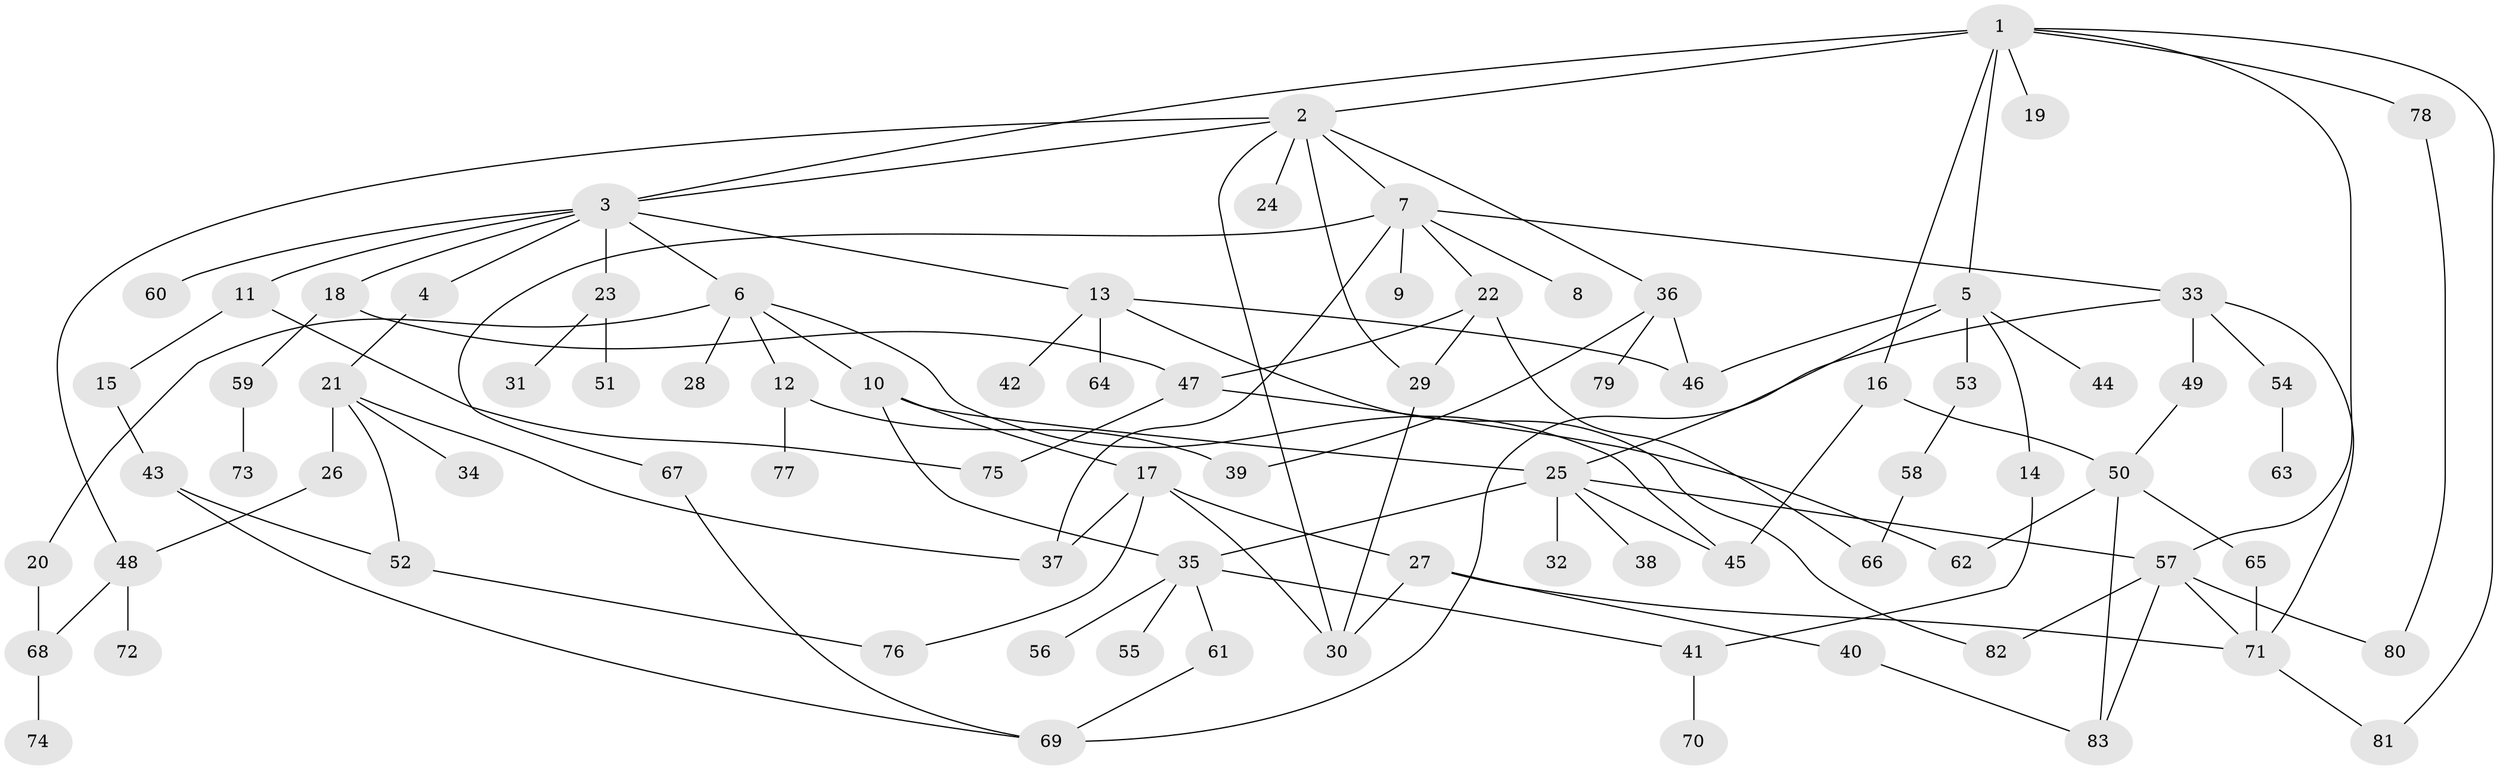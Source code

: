 // Generated by graph-tools (version 1.1) at 2025/41/03/09/25 04:41:06]
// undirected, 83 vertices, 118 edges
graph export_dot {
graph [start="1"]
  node [color=gray90,style=filled];
  1;
  2;
  3;
  4;
  5;
  6;
  7;
  8;
  9;
  10;
  11;
  12;
  13;
  14;
  15;
  16;
  17;
  18;
  19;
  20;
  21;
  22;
  23;
  24;
  25;
  26;
  27;
  28;
  29;
  30;
  31;
  32;
  33;
  34;
  35;
  36;
  37;
  38;
  39;
  40;
  41;
  42;
  43;
  44;
  45;
  46;
  47;
  48;
  49;
  50;
  51;
  52;
  53;
  54;
  55;
  56;
  57;
  58;
  59;
  60;
  61;
  62;
  63;
  64;
  65;
  66;
  67;
  68;
  69;
  70;
  71;
  72;
  73;
  74;
  75;
  76;
  77;
  78;
  79;
  80;
  81;
  82;
  83;
  1 -- 2;
  1 -- 5;
  1 -- 16;
  1 -- 19;
  1 -- 78;
  1 -- 57;
  1 -- 3;
  1 -- 81;
  2 -- 3;
  2 -- 7;
  2 -- 24;
  2 -- 36;
  2 -- 48;
  2 -- 30;
  2 -- 29;
  3 -- 4;
  3 -- 6;
  3 -- 11;
  3 -- 13;
  3 -- 18;
  3 -- 23;
  3 -- 60;
  4 -- 21;
  5 -- 14;
  5 -- 44;
  5 -- 53;
  5 -- 25;
  5 -- 46;
  6 -- 10;
  6 -- 12;
  6 -- 20;
  6 -- 28;
  6 -- 45;
  7 -- 8;
  7 -- 9;
  7 -- 22;
  7 -- 33;
  7 -- 67;
  7 -- 37;
  10 -- 17;
  10 -- 25;
  10 -- 35;
  11 -- 15;
  11 -- 75;
  12 -- 77;
  12 -- 39;
  13 -- 42;
  13 -- 46;
  13 -- 64;
  13 -- 82;
  14 -- 41;
  15 -- 43;
  16 -- 50;
  16 -- 45;
  17 -- 27;
  17 -- 76;
  17 -- 37;
  17 -- 30;
  18 -- 59;
  18 -- 47;
  20 -- 68;
  21 -- 26;
  21 -- 34;
  21 -- 37;
  21 -- 52;
  22 -- 29;
  22 -- 47;
  22 -- 66;
  23 -- 31;
  23 -- 51;
  25 -- 32;
  25 -- 38;
  25 -- 57;
  25 -- 35;
  25 -- 45;
  26 -- 48;
  27 -- 40;
  27 -- 71;
  27 -- 30;
  29 -- 30;
  33 -- 49;
  33 -- 54;
  33 -- 71;
  33 -- 69;
  35 -- 55;
  35 -- 56;
  35 -- 61;
  35 -- 41;
  36 -- 39;
  36 -- 79;
  36 -- 46;
  40 -- 83;
  41 -- 70;
  43 -- 52;
  43 -- 69;
  47 -- 75;
  47 -- 62;
  48 -- 68;
  48 -- 72;
  49 -- 50;
  50 -- 62;
  50 -- 65;
  50 -- 83;
  52 -- 76;
  53 -- 58;
  54 -- 63;
  57 -- 82;
  57 -- 80;
  57 -- 71;
  57 -- 83;
  58 -- 66;
  59 -- 73;
  61 -- 69;
  65 -- 71;
  67 -- 69;
  68 -- 74;
  71 -- 81;
  78 -- 80;
}
